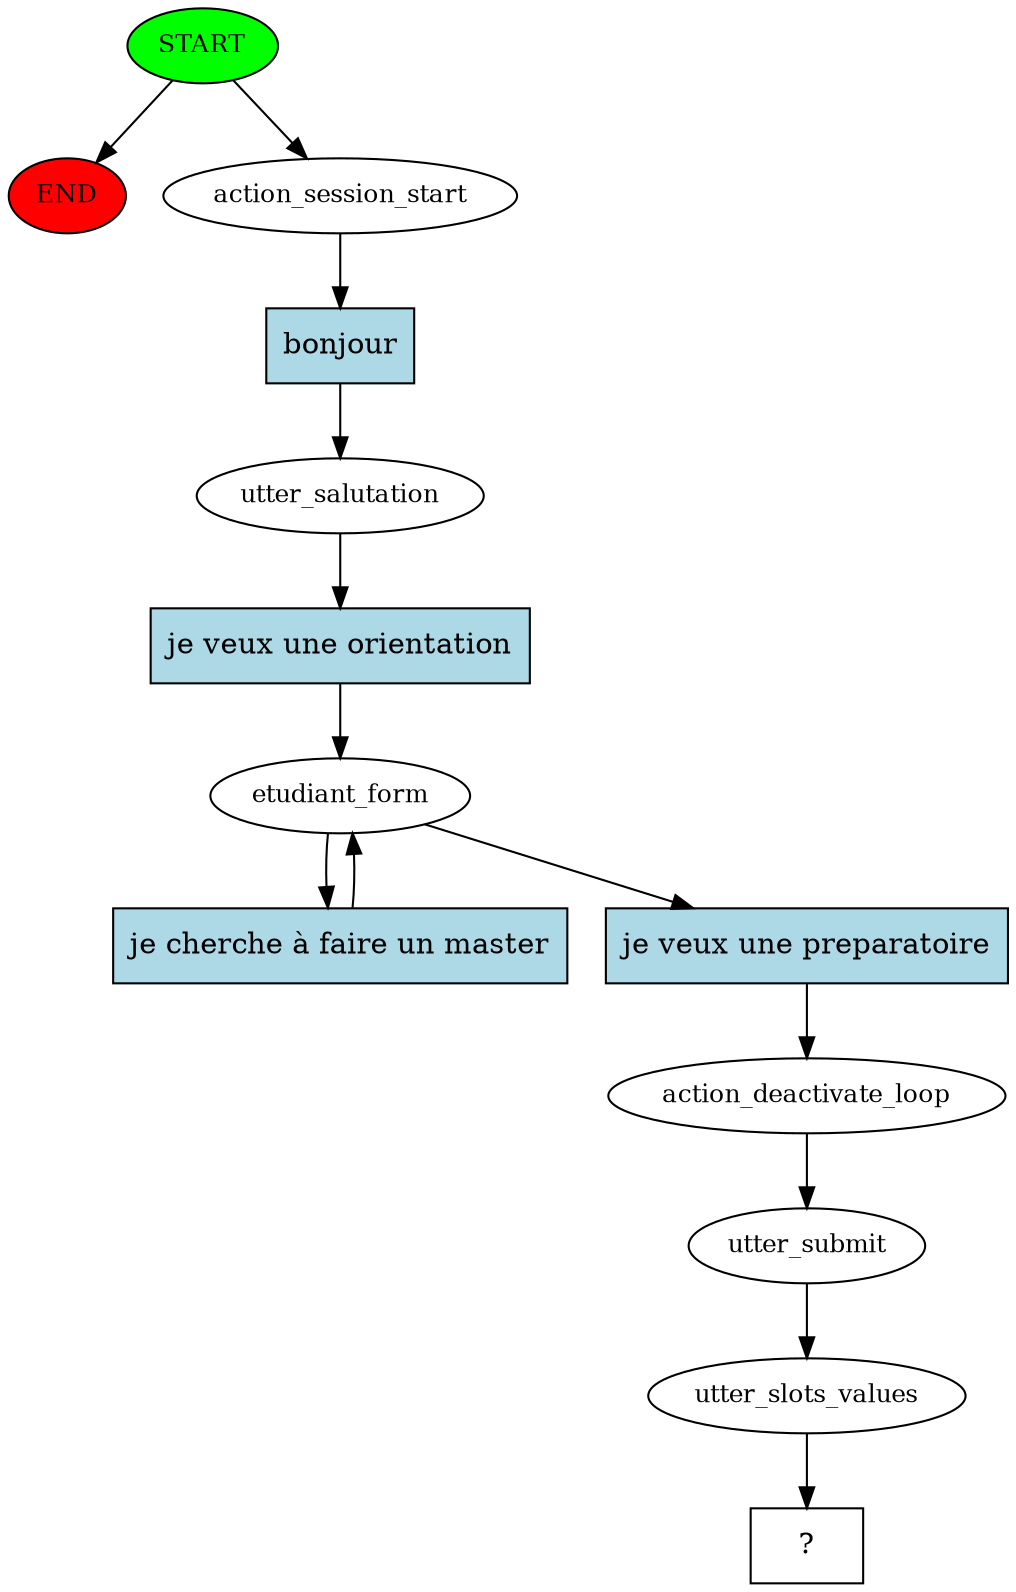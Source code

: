 digraph  {
0 [class="start active", fillcolor=green, fontsize=12, label=START, style=filled];
"-1" [class=end, fillcolor=red, fontsize=12, label=END, style=filled];
1 [class=active, fontsize=12, label=action_session_start];
2 [class=active, fontsize=12, label=utter_salutation];
3 [class=active, fontsize=12, label=etudiant_form];
8 [class=active, fontsize=12, label=action_deactivate_loop];
9 [class=active, fontsize=12, label=utter_submit];
10 [class=active, fontsize=12, label=utter_slots_values];
11 [class="intent dashed active", label="  ?  ", shape=rect];
12 [class="intent active", fillcolor=lightblue, label=bonjour, shape=rect, style=filled];
13 [class="intent active", fillcolor=lightblue, label="je veux une orientation", shape=rect, style=filled];
14 [class="intent active", fillcolor=lightblue, label="je cherche à faire un master", shape=rect, style=filled];
15 [class="intent active", fillcolor=lightblue, label="je veux une preparatoire", shape=rect, style=filled];
0 -> "-1"  [class="", key=NONE, label=""];
0 -> 1  [class=active, key=NONE, label=""];
1 -> 12  [class=active, key=0];
2 -> 13  [class=active, key=0];
3 -> 14  [class=active, key=0];
3 -> 15  [class=active, key=0];
8 -> 9  [class=active, key=NONE, label=""];
9 -> 10  [class=active, key=NONE, label=""];
10 -> 11  [class=active, key=NONE, label=""];
12 -> 2  [class=active, key=0];
13 -> 3  [class=active, key=0];
14 -> 3  [class=active, key=0];
15 -> 8  [class=active, key=0];
}
